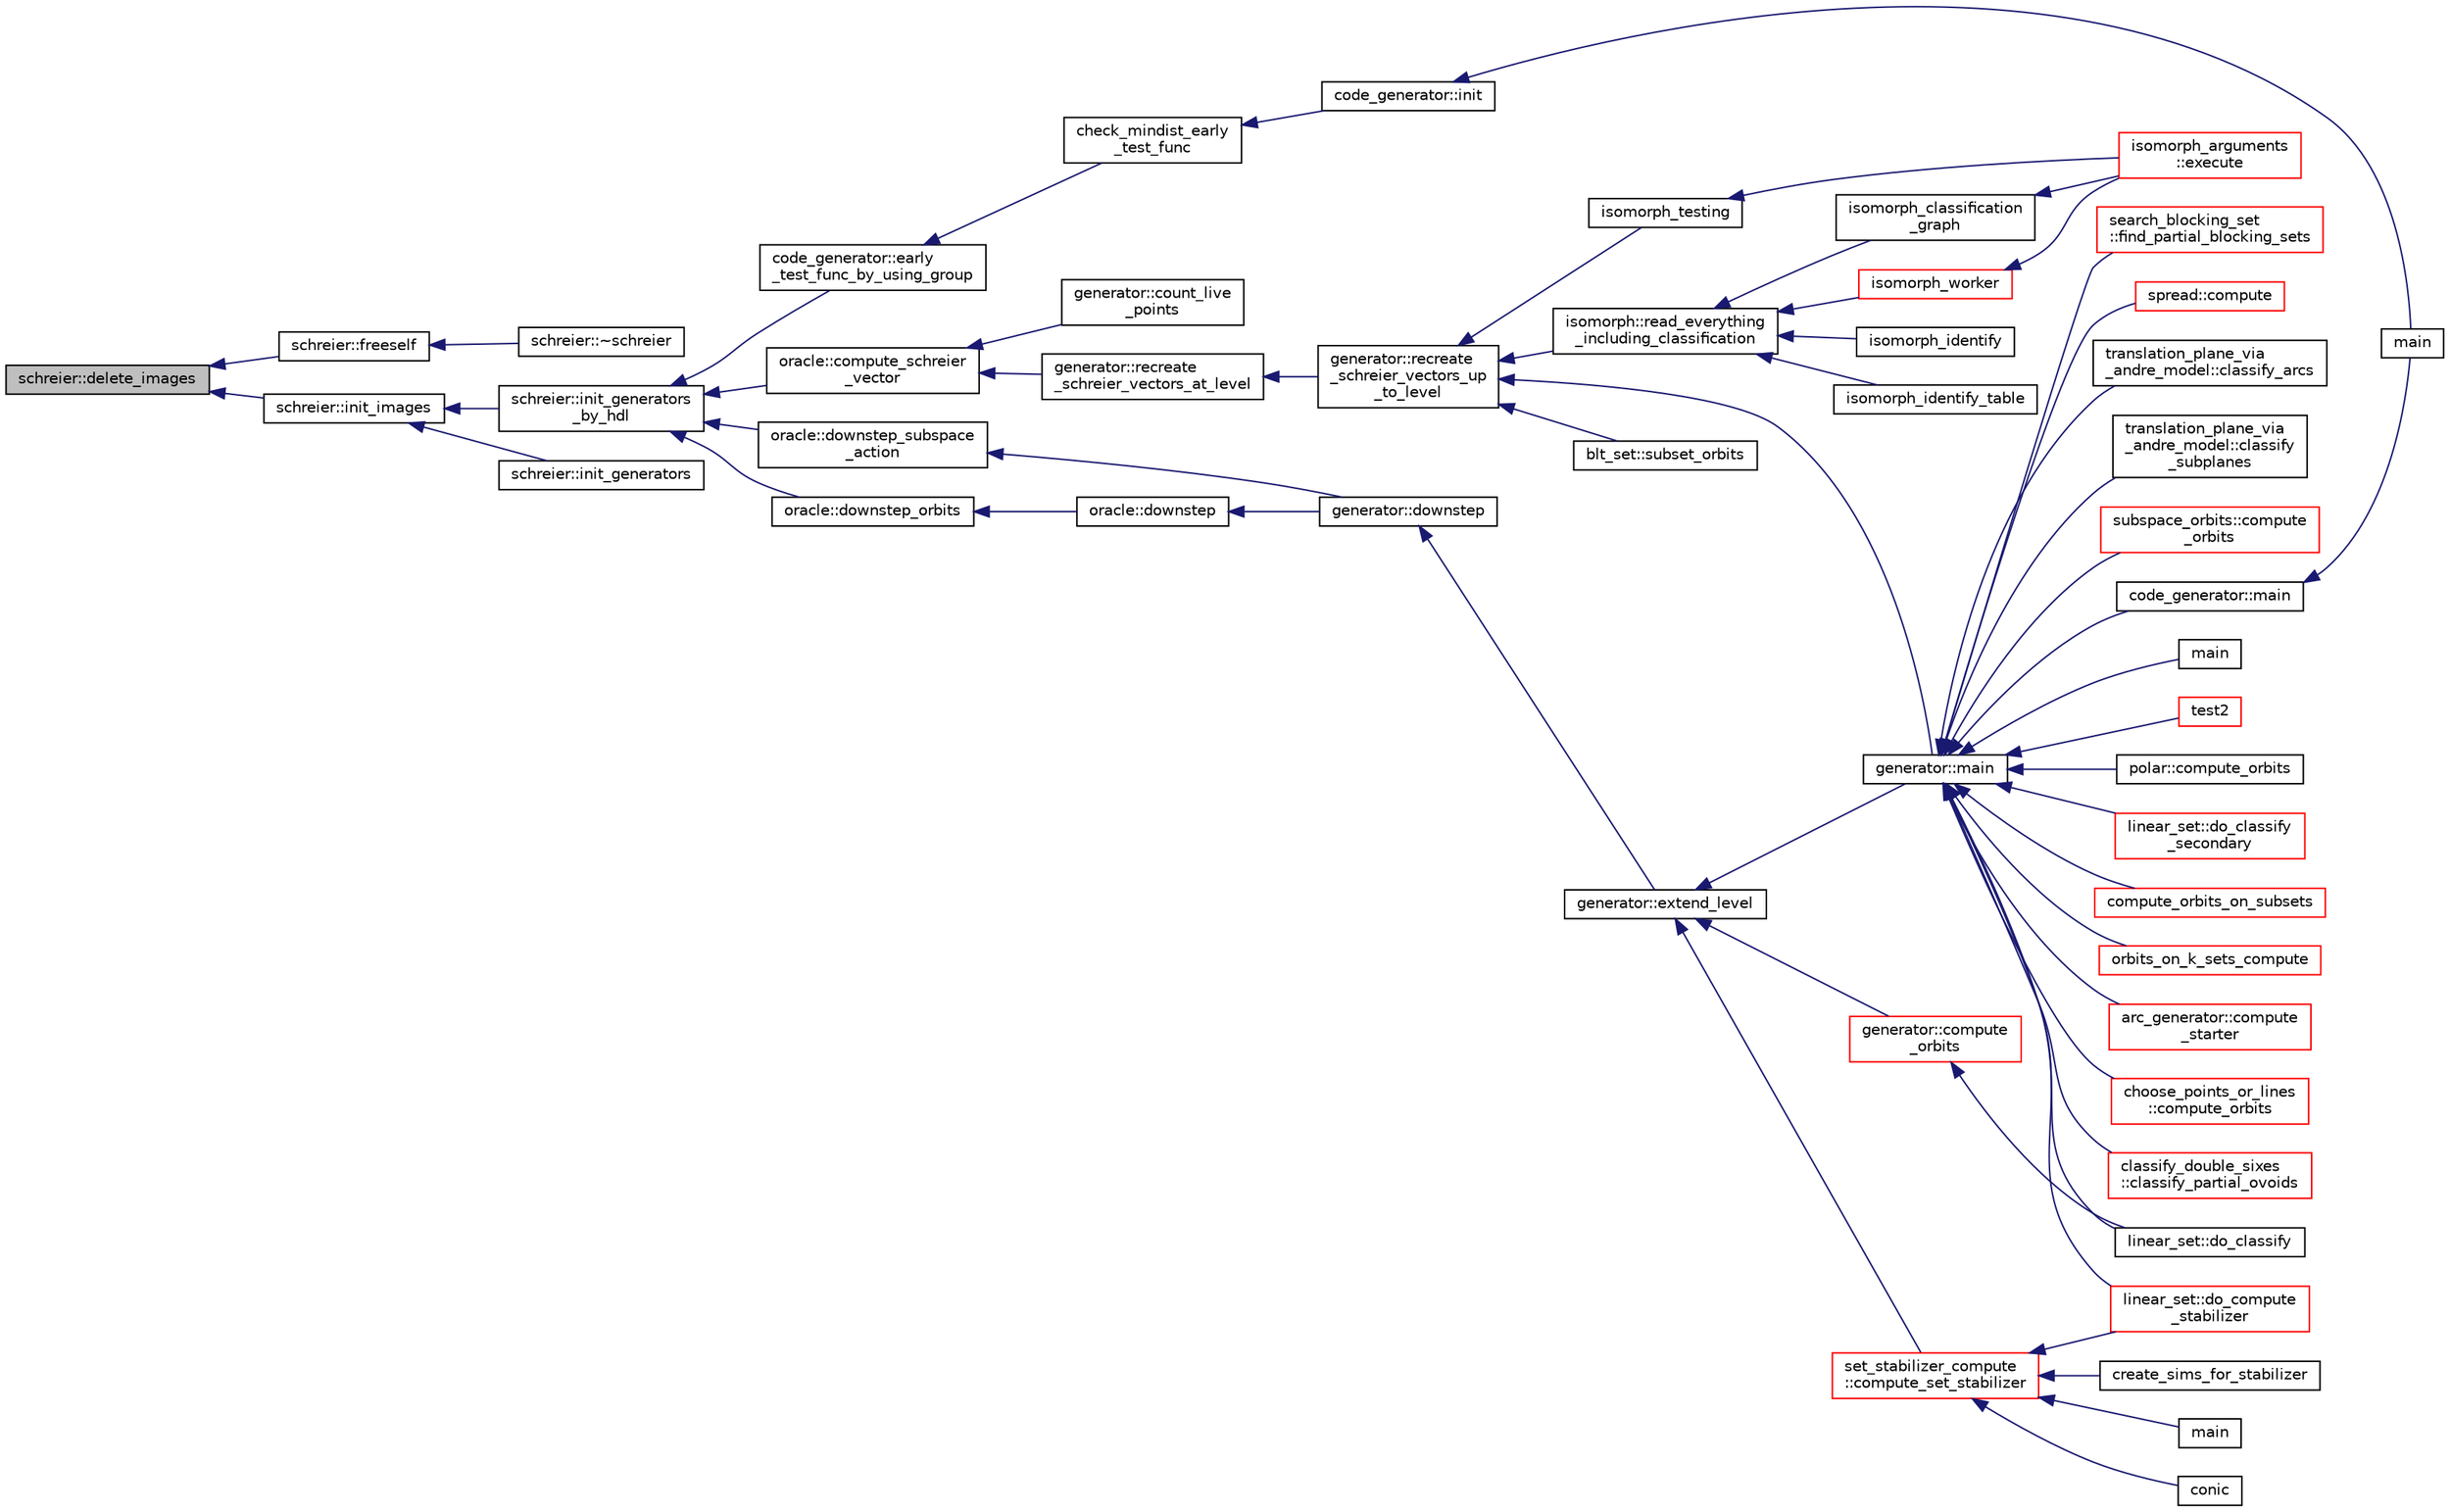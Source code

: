 digraph "schreier::delete_images"
{
  edge [fontname="Helvetica",fontsize="10",labelfontname="Helvetica",labelfontsize="10"];
  node [fontname="Helvetica",fontsize="10",shape=record];
  rankdir="LR";
  Node857 [label="schreier::delete_images",height=0.2,width=0.4,color="black", fillcolor="grey75", style="filled", fontcolor="black"];
  Node857 -> Node858 [dir="back",color="midnightblue",fontsize="10",style="solid",fontname="Helvetica"];
  Node858 [label="schreier::freeself",height=0.2,width=0.4,color="black", fillcolor="white", style="filled",URL="$d3/dd6/classschreier.html#aa3e8a3de78a5bb08b1035e5a793b4129"];
  Node858 -> Node859 [dir="back",color="midnightblue",fontsize="10",style="solid",fontname="Helvetica"];
  Node859 [label="schreier::~schreier",height=0.2,width=0.4,color="black", fillcolor="white", style="filled",URL="$d3/dd6/classschreier.html#ad4f73b9123bc16978b4ab4d75f915d65"];
  Node857 -> Node860 [dir="back",color="midnightblue",fontsize="10",style="solid",fontname="Helvetica"];
  Node860 [label="schreier::init_images",height=0.2,width=0.4,color="black", fillcolor="white", style="filled",URL="$d3/dd6/classschreier.html#a18706665fcf3e66a503373f2eef8fe21"];
  Node860 -> Node861 [dir="back",color="midnightblue",fontsize="10",style="solid",fontname="Helvetica"];
  Node861 [label="schreier::init_generators",height=0.2,width=0.4,color="black", fillcolor="white", style="filled",URL="$d3/dd6/classschreier.html#a30ddd571fd95302f1b7d757d5a0b5745"];
  Node860 -> Node862 [dir="back",color="midnightblue",fontsize="10",style="solid",fontname="Helvetica"];
  Node862 [label="schreier::init_generators\l_by_hdl",height=0.2,width=0.4,color="black", fillcolor="white", style="filled",URL="$d3/dd6/classschreier.html#a9adf1976cee6d540a36d3a0a1bd887ba"];
  Node862 -> Node863 [dir="back",color="midnightblue",fontsize="10",style="solid",fontname="Helvetica"];
  Node863 [label="code_generator::early\l_test_func_by_using_group",height=0.2,width=0.4,color="black", fillcolor="white", style="filled",URL="$db/d37/classcode__generator.html#a96a6170f5b9a905203ae4d8717750854"];
  Node863 -> Node864 [dir="back",color="midnightblue",fontsize="10",style="solid",fontname="Helvetica"];
  Node864 [label="check_mindist_early\l_test_func",height=0.2,width=0.4,color="black", fillcolor="white", style="filled",URL="$d2/d11/codes_8h.html#a17bf777333c5e6dcb107d8de7ceffe5d"];
  Node864 -> Node865 [dir="back",color="midnightblue",fontsize="10",style="solid",fontname="Helvetica"];
  Node865 [label="code_generator::init",height=0.2,width=0.4,color="black", fillcolor="white", style="filled",URL="$db/d37/classcode__generator.html#acfaa1e8badf6f30255203f499b130af8"];
  Node865 -> Node866 [dir="back",color="midnightblue",fontsize="10",style="solid",fontname="Helvetica"];
  Node866 [label="main",height=0.2,width=0.4,color="black", fillcolor="white", style="filled",URL="$d4/d4f/codes_8_c.html#a217dbf8b442f20279ea00b898af96f52"];
  Node862 -> Node867 [dir="back",color="midnightblue",fontsize="10",style="solid",fontname="Helvetica"];
  Node867 [label="oracle::compute_schreier\l_vector",height=0.2,width=0.4,color="black", fillcolor="white", style="filled",URL="$d7/da7/classoracle.html#a1ba7d398b51ed70f89b5ea54adb7b089"];
  Node867 -> Node868 [dir="back",color="midnightblue",fontsize="10",style="solid",fontname="Helvetica"];
  Node868 [label="generator::recreate\l_schreier_vectors_at_level",height=0.2,width=0.4,color="black", fillcolor="white", style="filled",URL="$d7/d73/classgenerator.html#a7d190e196e7c9721c4135f40f01d922f"];
  Node868 -> Node869 [dir="back",color="midnightblue",fontsize="10",style="solid",fontname="Helvetica"];
  Node869 [label="generator::recreate\l_schreier_vectors_up\l_to_level",height=0.2,width=0.4,color="black", fillcolor="white", style="filled",URL="$d7/d73/classgenerator.html#a2ca7599e91bb012d41153aec95f081f7"];
  Node869 -> Node870 [dir="back",color="midnightblue",fontsize="10",style="solid",fontname="Helvetica"];
  Node870 [label="blt_set::subset_orbits",height=0.2,width=0.4,color="black", fillcolor="white", style="filled",URL="$d1/d3d/classblt__set.html#af8f79fc4346244acfa0e2c2d23c36993"];
  Node869 -> Node871 [dir="back",color="midnightblue",fontsize="10",style="solid",fontname="Helvetica"];
  Node871 [label="generator::main",height=0.2,width=0.4,color="black", fillcolor="white", style="filled",URL="$d7/d73/classgenerator.html#a01abff8e9f231bf0d82e2e8e0061f242"];
  Node871 -> Node872 [dir="back",color="midnightblue",fontsize="10",style="solid",fontname="Helvetica"];
  Node872 [label="main",height=0.2,width=0.4,color="black", fillcolor="white", style="filled",URL="$d2/d11/codes_8h.html#a217dbf8b442f20279ea00b898af96f52"];
  Node871 -> Node873 [dir="back",color="midnightblue",fontsize="10",style="solid",fontname="Helvetica"];
  Node873 [label="code_generator::main",height=0.2,width=0.4,color="black", fillcolor="white", style="filled",URL="$db/d37/classcode__generator.html#ab3cf3a306e4032c2b471ac95321c599f"];
  Node873 -> Node866 [dir="back",color="midnightblue",fontsize="10",style="solid",fontname="Helvetica"];
  Node871 -> Node874 [dir="back",color="midnightblue",fontsize="10",style="solid",fontname="Helvetica"];
  Node874 [label="test2",height=0.2,width=0.4,color="red", fillcolor="white", style="filled",URL="$d9/db0/factor__space_8_c.html#a39d73a812e5fd8f1bc111e948368cb10"];
  Node871 -> Node876 [dir="back",color="midnightblue",fontsize="10",style="solid",fontname="Helvetica"];
  Node876 [label="polar::compute_orbits",height=0.2,width=0.4,color="black", fillcolor="white", style="filled",URL="$da/d1c/classpolar.html#ac4c3c4f95d14c74ff4a3ec3f3479a1da"];
  Node871 -> Node877 [dir="back",color="midnightblue",fontsize="10",style="solid",fontname="Helvetica"];
  Node877 [label="linear_set::do_classify",height=0.2,width=0.4,color="black", fillcolor="white", style="filled",URL="$dd/d86/classlinear__set.html#a3eb2dbce7fa8b71901dfc12f288ddd0c"];
  Node871 -> Node878 [dir="back",color="midnightblue",fontsize="10",style="solid",fontname="Helvetica"];
  Node878 [label="linear_set::do_classify\l_secondary",height=0.2,width=0.4,color="red", fillcolor="white", style="filled",URL="$dd/d86/classlinear__set.html#a47eb7f9995f3343abd3bdfbf9a9a9162"];
  Node871 -> Node881 [dir="back",color="midnightblue",fontsize="10",style="solid",fontname="Helvetica"];
  Node881 [label="linear_set::do_compute\l_stabilizer",height=0.2,width=0.4,color="red", fillcolor="white", style="filled",URL="$dd/d86/classlinear__set.html#ae8f58ded28fb5370f4459cca42b7463b"];
  Node871 -> Node884 [dir="back",color="midnightblue",fontsize="10",style="solid",fontname="Helvetica"];
  Node884 [label="compute_orbits_on_subsets",height=0.2,width=0.4,color="red", fillcolor="white", style="filled",URL="$d3/d35/snakes__and__ladders__global_8_c.html#af33697aede0480110b1227f727252637"];
  Node871 -> Node902 [dir="back",color="midnightblue",fontsize="10",style="solid",fontname="Helvetica"];
  Node902 [label="orbits_on_k_sets_compute",height=0.2,width=0.4,color="red", fillcolor="white", style="filled",URL="$d3/d35/snakes__and__ladders__global_8_c.html#a96743526b15703539d544499276aaa71"];
  Node871 -> Node912 [dir="back",color="midnightblue",fontsize="10",style="solid",fontname="Helvetica"];
  Node912 [label="arc_generator::compute\l_starter",height=0.2,width=0.4,color="red", fillcolor="white", style="filled",URL="$d4/d21/classarc__generator.html#aad1dcec3a1c302e743d574bd1ac857d9"];
  Node871 -> Node917 [dir="back",color="midnightblue",fontsize="10",style="solid",fontname="Helvetica"];
  Node917 [label="choose_points_or_lines\l::compute_orbits",height=0.2,width=0.4,color="red", fillcolor="white", style="filled",URL="$d6/d75/classchoose__points__or__lines.html#adc353e2d41dc8a39563322c8cdd85f61"];
  Node871 -> Node919 [dir="back",color="midnightblue",fontsize="10",style="solid",fontname="Helvetica"];
  Node919 [label="classify_double_sixes\l::classify_partial_ovoids",height=0.2,width=0.4,color="red", fillcolor="white", style="filled",URL="$dd/d23/classclassify__double__sixes.html#a2253fca143a0e8a3e39655eb05668ae9"];
  Node871 -> Node921 [dir="back",color="midnightblue",fontsize="10",style="solid",fontname="Helvetica"];
  Node921 [label="search_blocking_set\l::find_partial_blocking_sets",height=0.2,width=0.4,color="red", fillcolor="white", style="filled",URL="$dc/d36/classsearch__blocking__set.html#ad3fdb3d356db75a02c406bc9d4e9e9b6"];
  Node871 -> Node923 [dir="back",color="midnightblue",fontsize="10",style="solid",fontname="Helvetica"];
  Node923 [label="spread::compute",height=0.2,width=0.4,color="red", fillcolor="white", style="filled",URL="$da/dc1/classspread.html#a9674466d3e03b8dad79882299c638a21"];
  Node871 -> Node925 [dir="back",color="midnightblue",fontsize="10",style="solid",fontname="Helvetica"];
  Node925 [label="translation_plane_via\l_andre_model::classify_arcs",height=0.2,width=0.4,color="black", fillcolor="white", style="filled",URL="$d1/dcc/classtranslation__plane__via__andre__model.html#ac8f002e812a8b152d41e806688601c5e"];
  Node871 -> Node926 [dir="back",color="midnightblue",fontsize="10",style="solid",fontname="Helvetica"];
  Node926 [label="translation_plane_via\l_andre_model::classify\l_subplanes",height=0.2,width=0.4,color="black", fillcolor="white", style="filled",URL="$d1/dcc/classtranslation__plane__via__andre__model.html#a794fefa95f0a7f7b887133375988ee55"];
  Node871 -> Node927 [dir="back",color="midnightblue",fontsize="10",style="solid",fontname="Helvetica"];
  Node927 [label="subspace_orbits::compute\l_orbits",height=0.2,width=0.4,color="red", fillcolor="white", style="filled",URL="$d2/d9f/classsubspace__orbits.html#a2778f8d49cde1675de1ef6acfe180b63"];
  Node869 -> Node929 [dir="back",color="midnightblue",fontsize="10",style="solid",fontname="Helvetica"];
  Node929 [label="isomorph::read_everything\l_including_classification",height=0.2,width=0.4,color="black", fillcolor="white", style="filled",URL="$d3/d5f/classisomorph.html#aa6a56e4522d3133a6ea65c9ac6de3924"];
  Node929 -> Node930 [dir="back",color="midnightblue",fontsize="10",style="solid",fontname="Helvetica"];
  Node930 [label="isomorph_classification\l_graph",height=0.2,width=0.4,color="black", fillcolor="white", style="filled",URL="$d4/d7e/isomorph__global_8_c.html#a027e803e6cab7af4c400a71663bf4715"];
  Node930 -> Node909 [dir="back",color="midnightblue",fontsize="10",style="solid",fontname="Helvetica"];
  Node909 [label="isomorph_arguments\l::execute",height=0.2,width=0.4,color="red", fillcolor="white", style="filled",URL="$d5/de4/classisomorph__arguments.html#aa85e472d14906abdd5672dc66027583e"];
  Node929 -> Node931 [dir="back",color="midnightblue",fontsize="10",style="solid",fontname="Helvetica"];
  Node931 [label="isomorph_identify",height=0.2,width=0.4,color="black", fillcolor="white", style="filled",URL="$d4/d7e/isomorph__global_8_c.html#aa0fe57c73d5668eee10a6022ada7f6a3"];
  Node929 -> Node932 [dir="back",color="midnightblue",fontsize="10",style="solid",fontname="Helvetica"];
  Node932 [label="isomorph_identify_table",height=0.2,width=0.4,color="black", fillcolor="white", style="filled",URL="$d4/d7e/isomorph__global_8_c.html#a9fd19ea945561cf2a6bb5c72dd4b1cb2"];
  Node929 -> Node933 [dir="back",color="midnightblue",fontsize="10",style="solid",fontname="Helvetica"];
  Node933 [label="isomorph_worker",height=0.2,width=0.4,color="red", fillcolor="white", style="filled",URL="$d4/d7e/isomorph__global_8_c.html#ace3bb6ec719b02a35534309d4d3fe99a"];
  Node933 -> Node909 [dir="back",color="midnightblue",fontsize="10",style="solid",fontname="Helvetica"];
  Node869 -> Node934 [dir="back",color="midnightblue",fontsize="10",style="solid",fontname="Helvetica"];
  Node934 [label="isomorph_testing",height=0.2,width=0.4,color="black", fillcolor="white", style="filled",URL="$d4/d7e/isomorph__global_8_c.html#a5a73cbe9f89c4727f086482ee2d238f9"];
  Node934 -> Node909 [dir="back",color="midnightblue",fontsize="10",style="solid",fontname="Helvetica"];
  Node867 -> Node935 [dir="back",color="midnightblue",fontsize="10",style="solid",fontname="Helvetica"];
  Node935 [label="generator::count_live\l_points",height=0.2,width=0.4,color="black", fillcolor="white", style="filled",URL="$d7/d73/classgenerator.html#a69c137b9ff2a32106eaaee315dee28ce"];
  Node862 -> Node936 [dir="back",color="midnightblue",fontsize="10",style="solid",fontname="Helvetica"];
  Node936 [label="oracle::downstep_orbits",height=0.2,width=0.4,color="black", fillcolor="white", style="filled",URL="$d7/da7/classoracle.html#a65ea623f3a7b2e3dba4e29638207bc53"];
  Node936 -> Node937 [dir="back",color="midnightblue",fontsize="10",style="solid",fontname="Helvetica"];
  Node937 [label="oracle::downstep",height=0.2,width=0.4,color="black", fillcolor="white", style="filled",URL="$d7/da7/classoracle.html#a4fbc6710b45e5af5c2fb5bc3aa6d3bb1"];
  Node937 -> Node938 [dir="back",color="midnightblue",fontsize="10",style="solid",fontname="Helvetica"];
  Node938 [label="generator::downstep",height=0.2,width=0.4,color="black", fillcolor="white", style="filled",URL="$d7/d73/classgenerator.html#ad90bc284af0b5f5beae960a0bd7a5b43"];
  Node938 -> Node939 [dir="back",color="midnightblue",fontsize="10",style="solid",fontname="Helvetica"];
  Node939 [label="generator::extend_level",height=0.2,width=0.4,color="black", fillcolor="white", style="filled",URL="$d7/d73/classgenerator.html#a91b84d80ccec0cd2136bc221c30e0f8e"];
  Node939 -> Node940 [dir="back",color="midnightblue",fontsize="10",style="solid",fontname="Helvetica"];
  Node940 [label="set_stabilizer_compute\l::compute_set_stabilizer",height=0.2,width=0.4,color="red", fillcolor="white", style="filled",URL="$d8/dc6/classset__stabilizer__compute.html#ad4f92074322e98c7cd0ed5d4f8486b76"];
  Node940 -> Node941 [dir="back",color="midnightblue",fontsize="10",style="solid",fontname="Helvetica"];
  Node941 [label="main",height=0.2,width=0.4,color="black", fillcolor="white", style="filled",URL="$db/d67/test__hyperoval_8_c.html#a3c04138a5bfe5d72780bb7e82a18e627"];
  Node940 -> Node942 [dir="back",color="midnightblue",fontsize="10",style="solid",fontname="Helvetica"];
  Node942 [label="conic",height=0.2,width=0.4,color="black", fillcolor="white", style="filled",URL="$d4/de8/conic_8_c.html#a96def9474b981a9d5831a9b48d85d652"];
  Node940 -> Node881 [dir="back",color="midnightblue",fontsize="10",style="solid",fontname="Helvetica"];
  Node940 -> Node943 [dir="back",color="midnightblue",fontsize="10",style="solid",fontname="Helvetica"];
  Node943 [label="create_sims_for_stabilizer",height=0.2,width=0.4,color="black", fillcolor="white", style="filled",URL="$d0/d76/tl__algebra__and__number__theory_8h.html#af2c67d225072549409be710ac3cd30f8"];
  Node939 -> Node945 [dir="back",color="midnightblue",fontsize="10",style="solid",fontname="Helvetica"];
  Node945 [label="generator::compute\l_orbits",height=0.2,width=0.4,color="red", fillcolor="white", style="filled",URL="$d7/d73/classgenerator.html#a23989bc20ecaaed39c4119c758367f40"];
  Node945 -> Node877 [dir="back",color="midnightblue",fontsize="10",style="solid",fontname="Helvetica"];
  Node939 -> Node871 [dir="back",color="midnightblue",fontsize="10",style="solid",fontname="Helvetica"];
  Node862 -> Node947 [dir="back",color="midnightblue",fontsize="10",style="solid",fontname="Helvetica"];
  Node947 [label="oracle::downstep_subspace\l_action",height=0.2,width=0.4,color="black", fillcolor="white", style="filled",URL="$d7/da7/classoracle.html#a26f568b84b1ca2c24f619278ac88c407"];
  Node947 -> Node938 [dir="back",color="midnightblue",fontsize="10",style="solid",fontname="Helvetica"];
}
